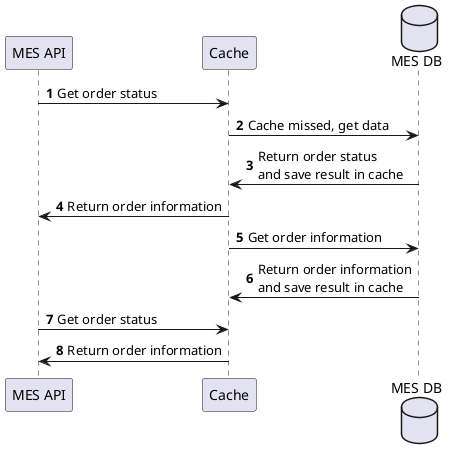 @startuml
autonumber

participant "MES API" as mes_api
participant "Cache" as cache
database    "MES DB" as mes_db

mes_api -> cache: Get order status
cache -> mes_db: Cache missed, get data
mes_db -> cache: Return order status\nand save result in cache
cache -> mes_api: Return order information
cache -> mes_db: Get order information
mes_db -> cache: Return order information\nand save result in cache
mes_api -> cache: Get order status
cache -> mes_api: Return order information
@enduml